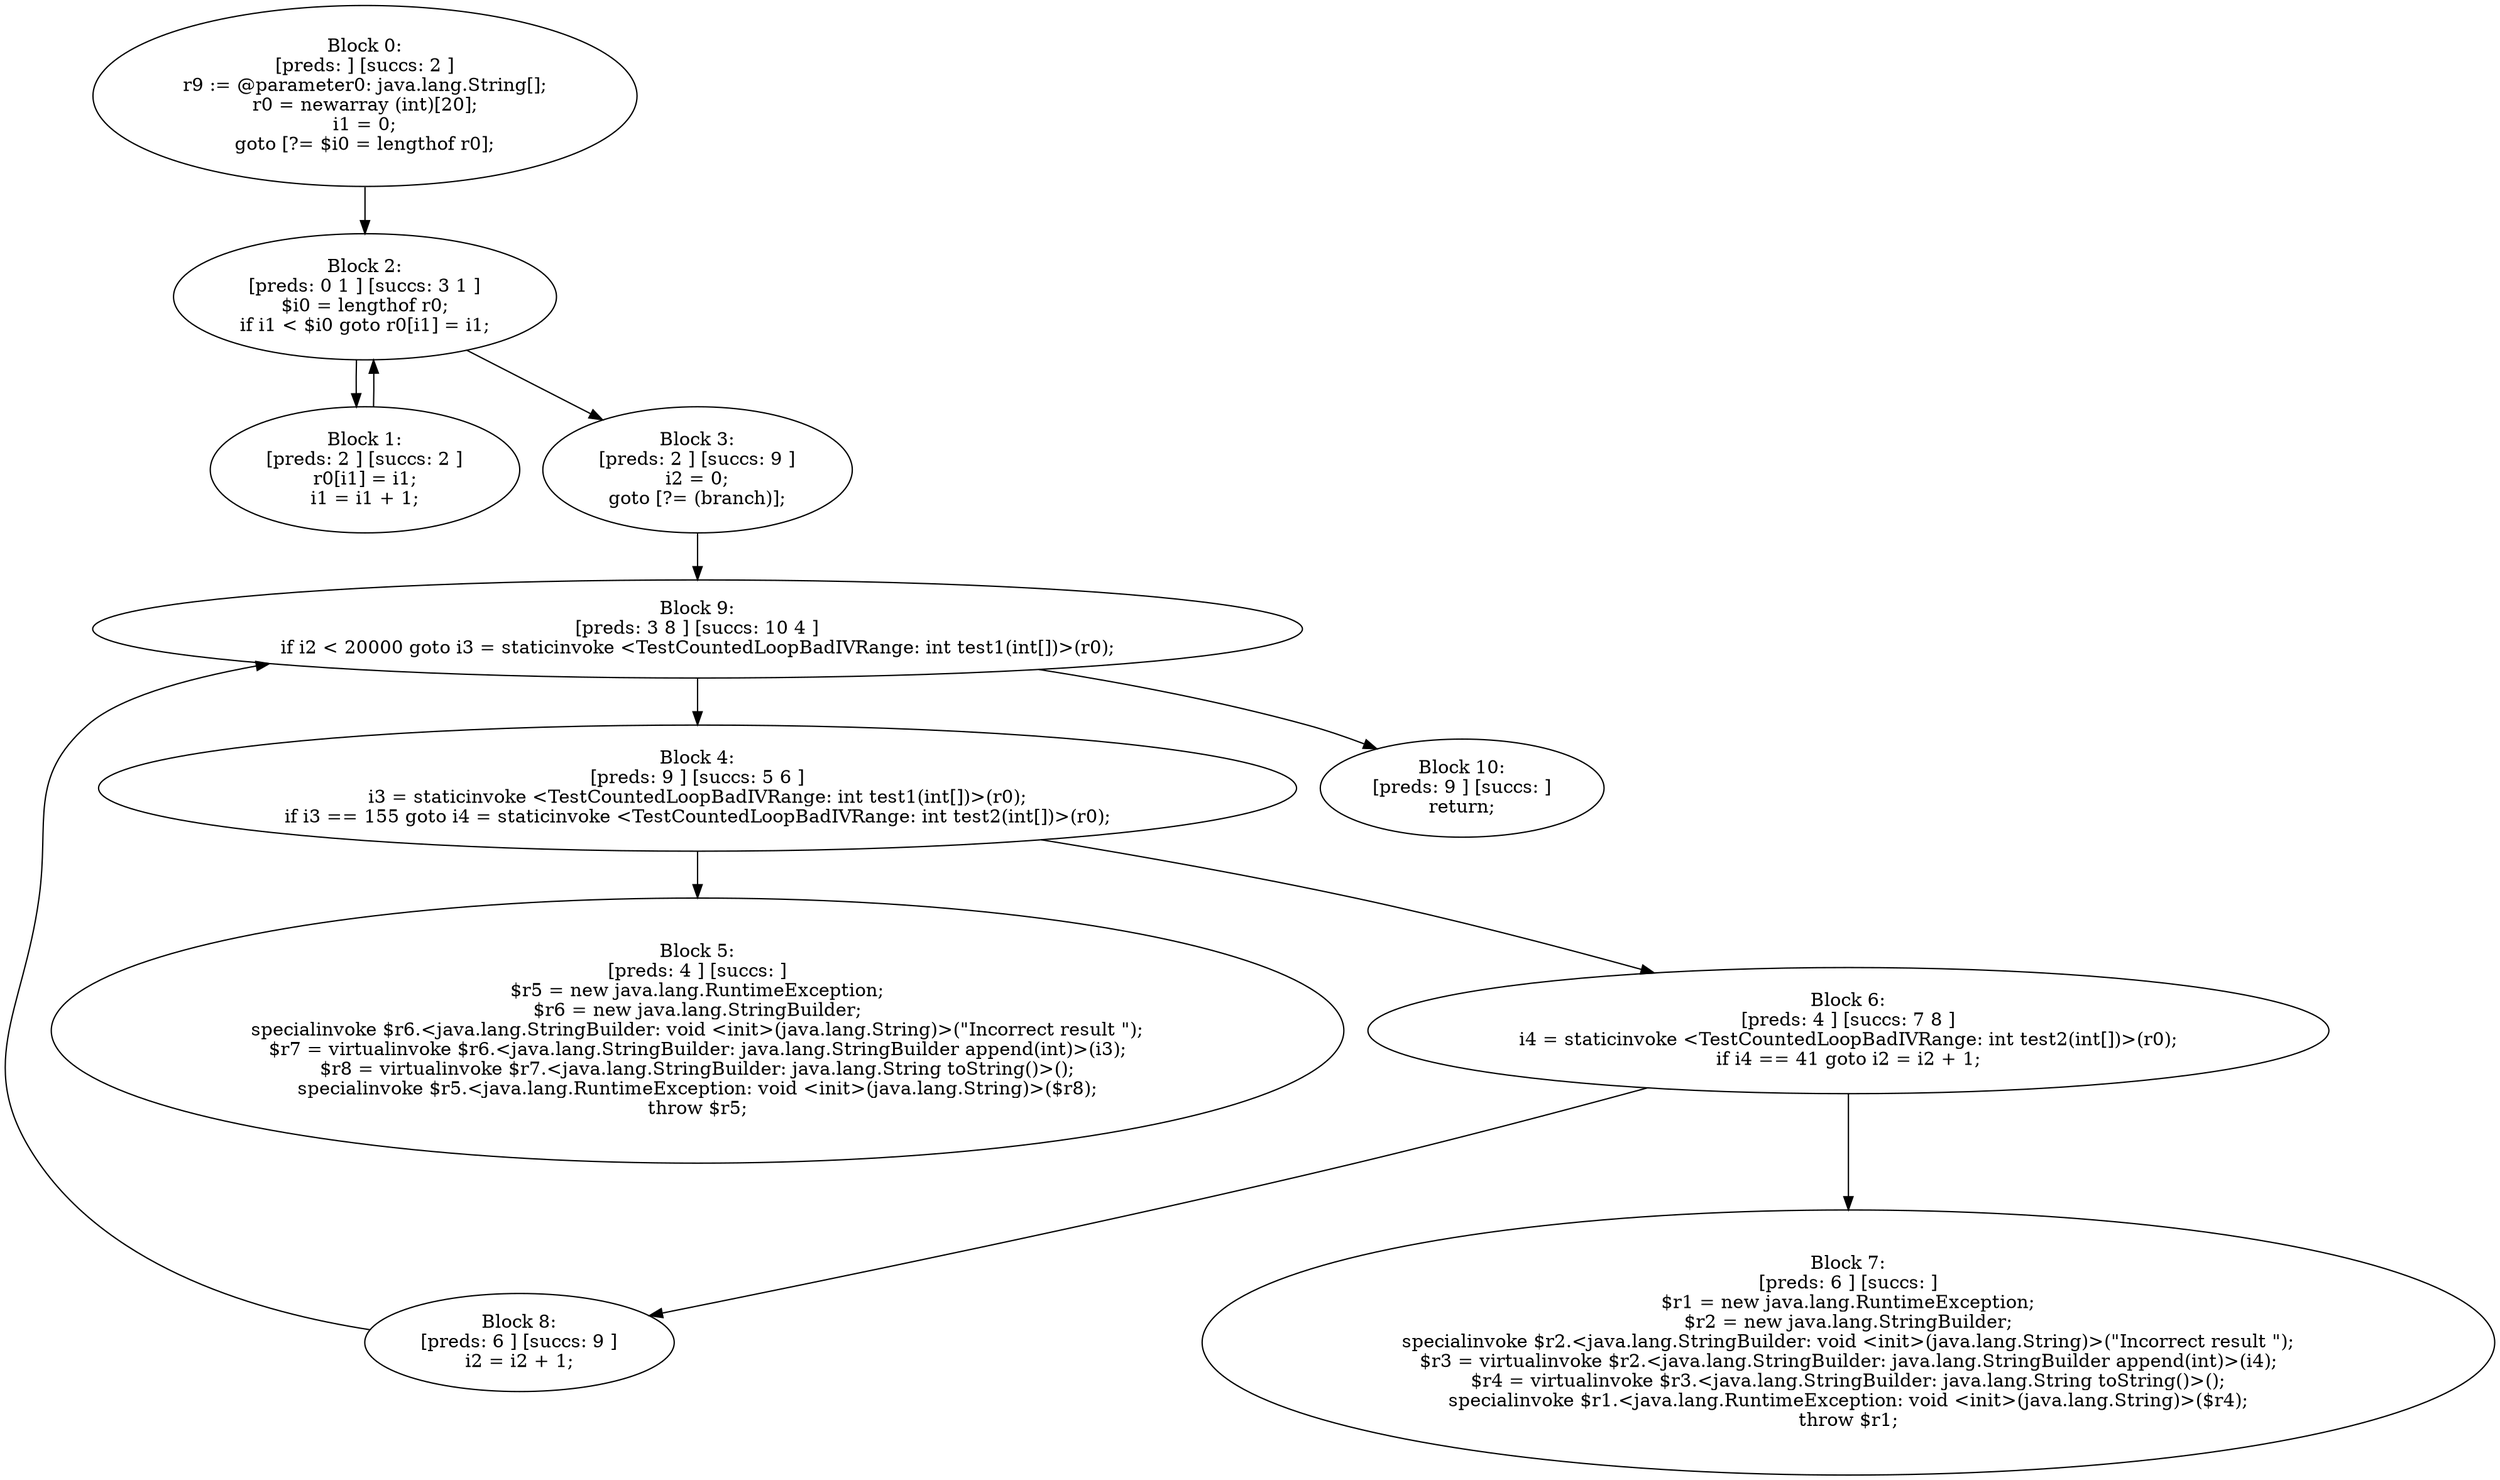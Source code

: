 digraph "unitGraph" {
    "Block 0:
[preds: ] [succs: 2 ]
r9 := @parameter0: java.lang.String[];
r0 = newarray (int)[20];
i1 = 0;
goto [?= $i0 = lengthof r0];
"
    "Block 1:
[preds: 2 ] [succs: 2 ]
r0[i1] = i1;
i1 = i1 + 1;
"
    "Block 2:
[preds: 0 1 ] [succs: 3 1 ]
$i0 = lengthof r0;
if i1 < $i0 goto r0[i1] = i1;
"
    "Block 3:
[preds: 2 ] [succs: 9 ]
i2 = 0;
goto [?= (branch)];
"
    "Block 4:
[preds: 9 ] [succs: 5 6 ]
i3 = staticinvoke <TestCountedLoopBadIVRange: int test1(int[])>(r0);
if i3 == 155 goto i4 = staticinvoke <TestCountedLoopBadIVRange: int test2(int[])>(r0);
"
    "Block 5:
[preds: 4 ] [succs: ]
$r5 = new java.lang.RuntimeException;
$r6 = new java.lang.StringBuilder;
specialinvoke $r6.<java.lang.StringBuilder: void <init>(java.lang.String)>(\"Incorrect result \");
$r7 = virtualinvoke $r6.<java.lang.StringBuilder: java.lang.StringBuilder append(int)>(i3);
$r8 = virtualinvoke $r7.<java.lang.StringBuilder: java.lang.String toString()>();
specialinvoke $r5.<java.lang.RuntimeException: void <init>(java.lang.String)>($r8);
throw $r5;
"
    "Block 6:
[preds: 4 ] [succs: 7 8 ]
i4 = staticinvoke <TestCountedLoopBadIVRange: int test2(int[])>(r0);
if i4 == 41 goto i2 = i2 + 1;
"
    "Block 7:
[preds: 6 ] [succs: ]
$r1 = new java.lang.RuntimeException;
$r2 = new java.lang.StringBuilder;
specialinvoke $r2.<java.lang.StringBuilder: void <init>(java.lang.String)>(\"Incorrect result \");
$r3 = virtualinvoke $r2.<java.lang.StringBuilder: java.lang.StringBuilder append(int)>(i4);
$r4 = virtualinvoke $r3.<java.lang.StringBuilder: java.lang.String toString()>();
specialinvoke $r1.<java.lang.RuntimeException: void <init>(java.lang.String)>($r4);
throw $r1;
"
    "Block 8:
[preds: 6 ] [succs: 9 ]
i2 = i2 + 1;
"
    "Block 9:
[preds: 3 8 ] [succs: 10 4 ]
if i2 < 20000 goto i3 = staticinvoke <TestCountedLoopBadIVRange: int test1(int[])>(r0);
"
    "Block 10:
[preds: 9 ] [succs: ]
return;
"
    "Block 0:
[preds: ] [succs: 2 ]
r9 := @parameter0: java.lang.String[];
r0 = newarray (int)[20];
i1 = 0;
goto [?= $i0 = lengthof r0];
"->"Block 2:
[preds: 0 1 ] [succs: 3 1 ]
$i0 = lengthof r0;
if i1 < $i0 goto r0[i1] = i1;
";
    "Block 1:
[preds: 2 ] [succs: 2 ]
r0[i1] = i1;
i1 = i1 + 1;
"->"Block 2:
[preds: 0 1 ] [succs: 3 1 ]
$i0 = lengthof r0;
if i1 < $i0 goto r0[i1] = i1;
";
    "Block 2:
[preds: 0 1 ] [succs: 3 1 ]
$i0 = lengthof r0;
if i1 < $i0 goto r0[i1] = i1;
"->"Block 3:
[preds: 2 ] [succs: 9 ]
i2 = 0;
goto [?= (branch)];
";
    "Block 2:
[preds: 0 1 ] [succs: 3 1 ]
$i0 = lengthof r0;
if i1 < $i0 goto r0[i1] = i1;
"->"Block 1:
[preds: 2 ] [succs: 2 ]
r0[i1] = i1;
i1 = i1 + 1;
";
    "Block 3:
[preds: 2 ] [succs: 9 ]
i2 = 0;
goto [?= (branch)];
"->"Block 9:
[preds: 3 8 ] [succs: 10 4 ]
if i2 < 20000 goto i3 = staticinvoke <TestCountedLoopBadIVRange: int test1(int[])>(r0);
";
    "Block 4:
[preds: 9 ] [succs: 5 6 ]
i3 = staticinvoke <TestCountedLoopBadIVRange: int test1(int[])>(r0);
if i3 == 155 goto i4 = staticinvoke <TestCountedLoopBadIVRange: int test2(int[])>(r0);
"->"Block 5:
[preds: 4 ] [succs: ]
$r5 = new java.lang.RuntimeException;
$r6 = new java.lang.StringBuilder;
specialinvoke $r6.<java.lang.StringBuilder: void <init>(java.lang.String)>(\"Incorrect result \");
$r7 = virtualinvoke $r6.<java.lang.StringBuilder: java.lang.StringBuilder append(int)>(i3);
$r8 = virtualinvoke $r7.<java.lang.StringBuilder: java.lang.String toString()>();
specialinvoke $r5.<java.lang.RuntimeException: void <init>(java.lang.String)>($r8);
throw $r5;
";
    "Block 4:
[preds: 9 ] [succs: 5 6 ]
i3 = staticinvoke <TestCountedLoopBadIVRange: int test1(int[])>(r0);
if i3 == 155 goto i4 = staticinvoke <TestCountedLoopBadIVRange: int test2(int[])>(r0);
"->"Block 6:
[preds: 4 ] [succs: 7 8 ]
i4 = staticinvoke <TestCountedLoopBadIVRange: int test2(int[])>(r0);
if i4 == 41 goto i2 = i2 + 1;
";
    "Block 6:
[preds: 4 ] [succs: 7 8 ]
i4 = staticinvoke <TestCountedLoopBadIVRange: int test2(int[])>(r0);
if i4 == 41 goto i2 = i2 + 1;
"->"Block 7:
[preds: 6 ] [succs: ]
$r1 = new java.lang.RuntimeException;
$r2 = new java.lang.StringBuilder;
specialinvoke $r2.<java.lang.StringBuilder: void <init>(java.lang.String)>(\"Incorrect result \");
$r3 = virtualinvoke $r2.<java.lang.StringBuilder: java.lang.StringBuilder append(int)>(i4);
$r4 = virtualinvoke $r3.<java.lang.StringBuilder: java.lang.String toString()>();
specialinvoke $r1.<java.lang.RuntimeException: void <init>(java.lang.String)>($r4);
throw $r1;
";
    "Block 6:
[preds: 4 ] [succs: 7 8 ]
i4 = staticinvoke <TestCountedLoopBadIVRange: int test2(int[])>(r0);
if i4 == 41 goto i2 = i2 + 1;
"->"Block 8:
[preds: 6 ] [succs: 9 ]
i2 = i2 + 1;
";
    "Block 8:
[preds: 6 ] [succs: 9 ]
i2 = i2 + 1;
"->"Block 9:
[preds: 3 8 ] [succs: 10 4 ]
if i2 < 20000 goto i3 = staticinvoke <TestCountedLoopBadIVRange: int test1(int[])>(r0);
";
    "Block 9:
[preds: 3 8 ] [succs: 10 4 ]
if i2 < 20000 goto i3 = staticinvoke <TestCountedLoopBadIVRange: int test1(int[])>(r0);
"->"Block 10:
[preds: 9 ] [succs: ]
return;
";
    "Block 9:
[preds: 3 8 ] [succs: 10 4 ]
if i2 < 20000 goto i3 = staticinvoke <TestCountedLoopBadIVRange: int test1(int[])>(r0);
"->"Block 4:
[preds: 9 ] [succs: 5 6 ]
i3 = staticinvoke <TestCountedLoopBadIVRange: int test1(int[])>(r0);
if i3 == 155 goto i4 = staticinvoke <TestCountedLoopBadIVRange: int test2(int[])>(r0);
";
}
